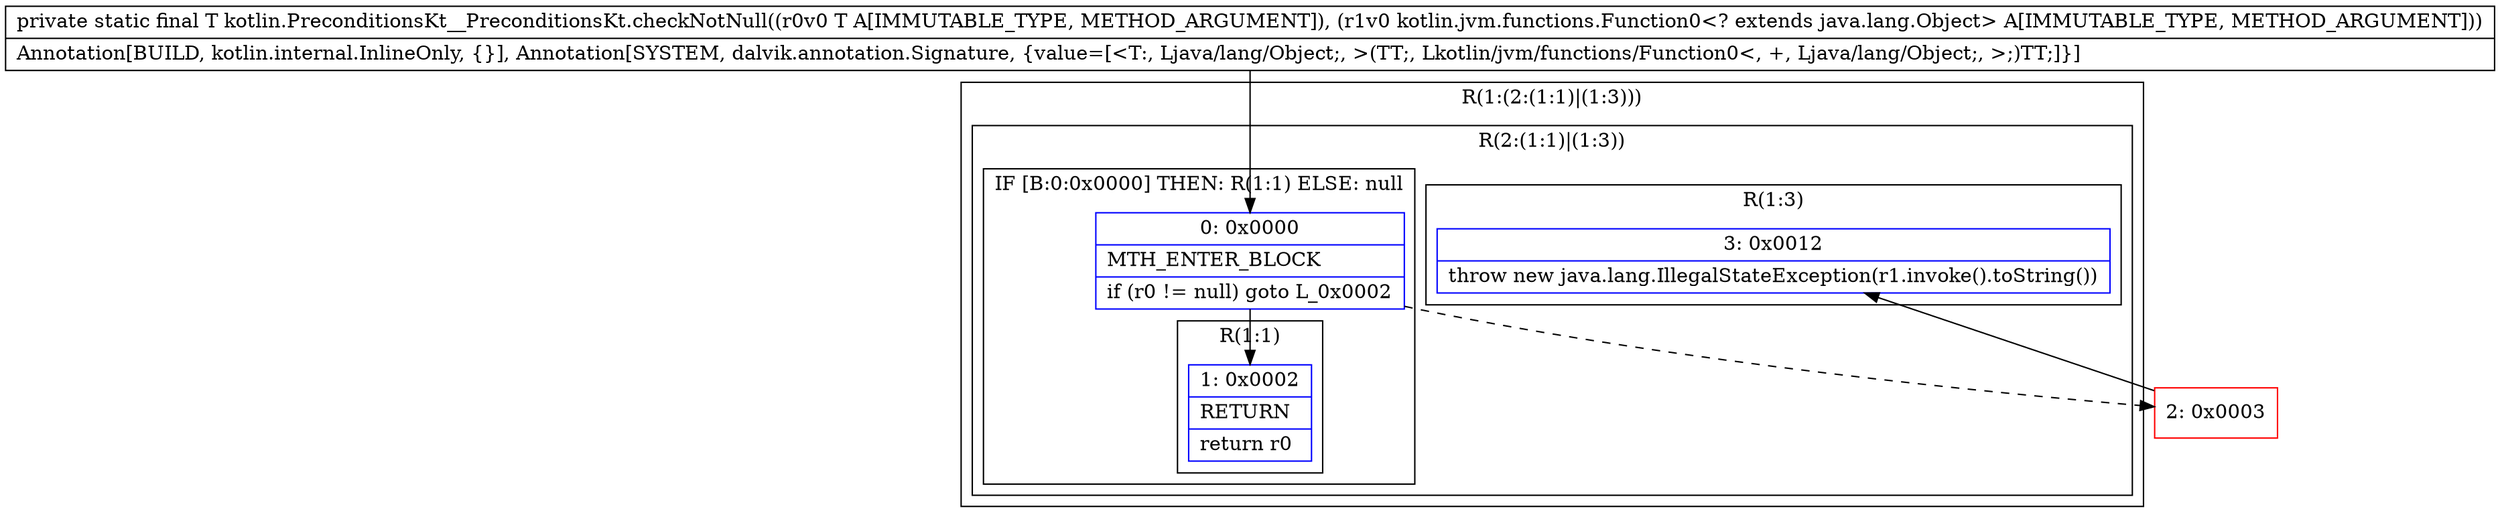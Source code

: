 digraph "CFG forkotlin.PreconditionsKt__PreconditionsKt.checkNotNull(Ljava\/lang\/Object;Lkotlin\/jvm\/functions\/Function0;)Ljava\/lang\/Object;" {
subgraph cluster_Region_1655999404 {
label = "R(1:(2:(1:1)|(1:3)))";
node [shape=record,color=blue];
subgraph cluster_Region_32984685 {
label = "R(2:(1:1)|(1:3))";
node [shape=record,color=blue];
subgraph cluster_IfRegion_1738223960 {
label = "IF [B:0:0x0000] THEN: R(1:1) ELSE: null";
node [shape=record,color=blue];
Node_0 [shape=record,label="{0\:\ 0x0000|MTH_ENTER_BLOCK\l|if (r0 != null) goto L_0x0002\l}"];
subgraph cluster_Region_991439238 {
label = "R(1:1)";
node [shape=record,color=blue];
Node_1 [shape=record,label="{1\:\ 0x0002|RETURN\l|return r0\l}"];
}
}
subgraph cluster_Region_2100772002 {
label = "R(1:3)";
node [shape=record,color=blue];
Node_3 [shape=record,label="{3\:\ 0x0012|throw new java.lang.IllegalStateException(r1.invoke().toString())\l}"];
}
}
}
Node_2 [shape=record,color=red,label="{2\:\ 0x0003}"];
MethodNode[shape=record,label="{private static final T kotlin.PreconditionsKt__PreconditionsKt.checkNotNull((r0v0 T A[IMMUTABLE_TYPE, METHOD_ARGUMENT]), (r1v0 kotlin.jvm.functions.Function0\<? extends java.lang.Object\> A[IMMUTABLE_TYPE, METHOD_ARGUMENT]))  | Annotation[BUILD, kotlin.internal.InlineOnly, \{\}], Annotation[SYSTEM, dalvik.annotation.Signature, \{value=[\<T:, Ljava\/lang\/Object;, \>(TT;, Lkotlin\/jvm\/functions\/Function0\<, +, Ljava\/lang\/Object;, \>;)TT;]\}]\l}"];
MethodNode -> Node_0;
Node_0 -> Node_1;
Node_0 -> Node_2[style=dashed];
Node_2 -> Node_3;
}

